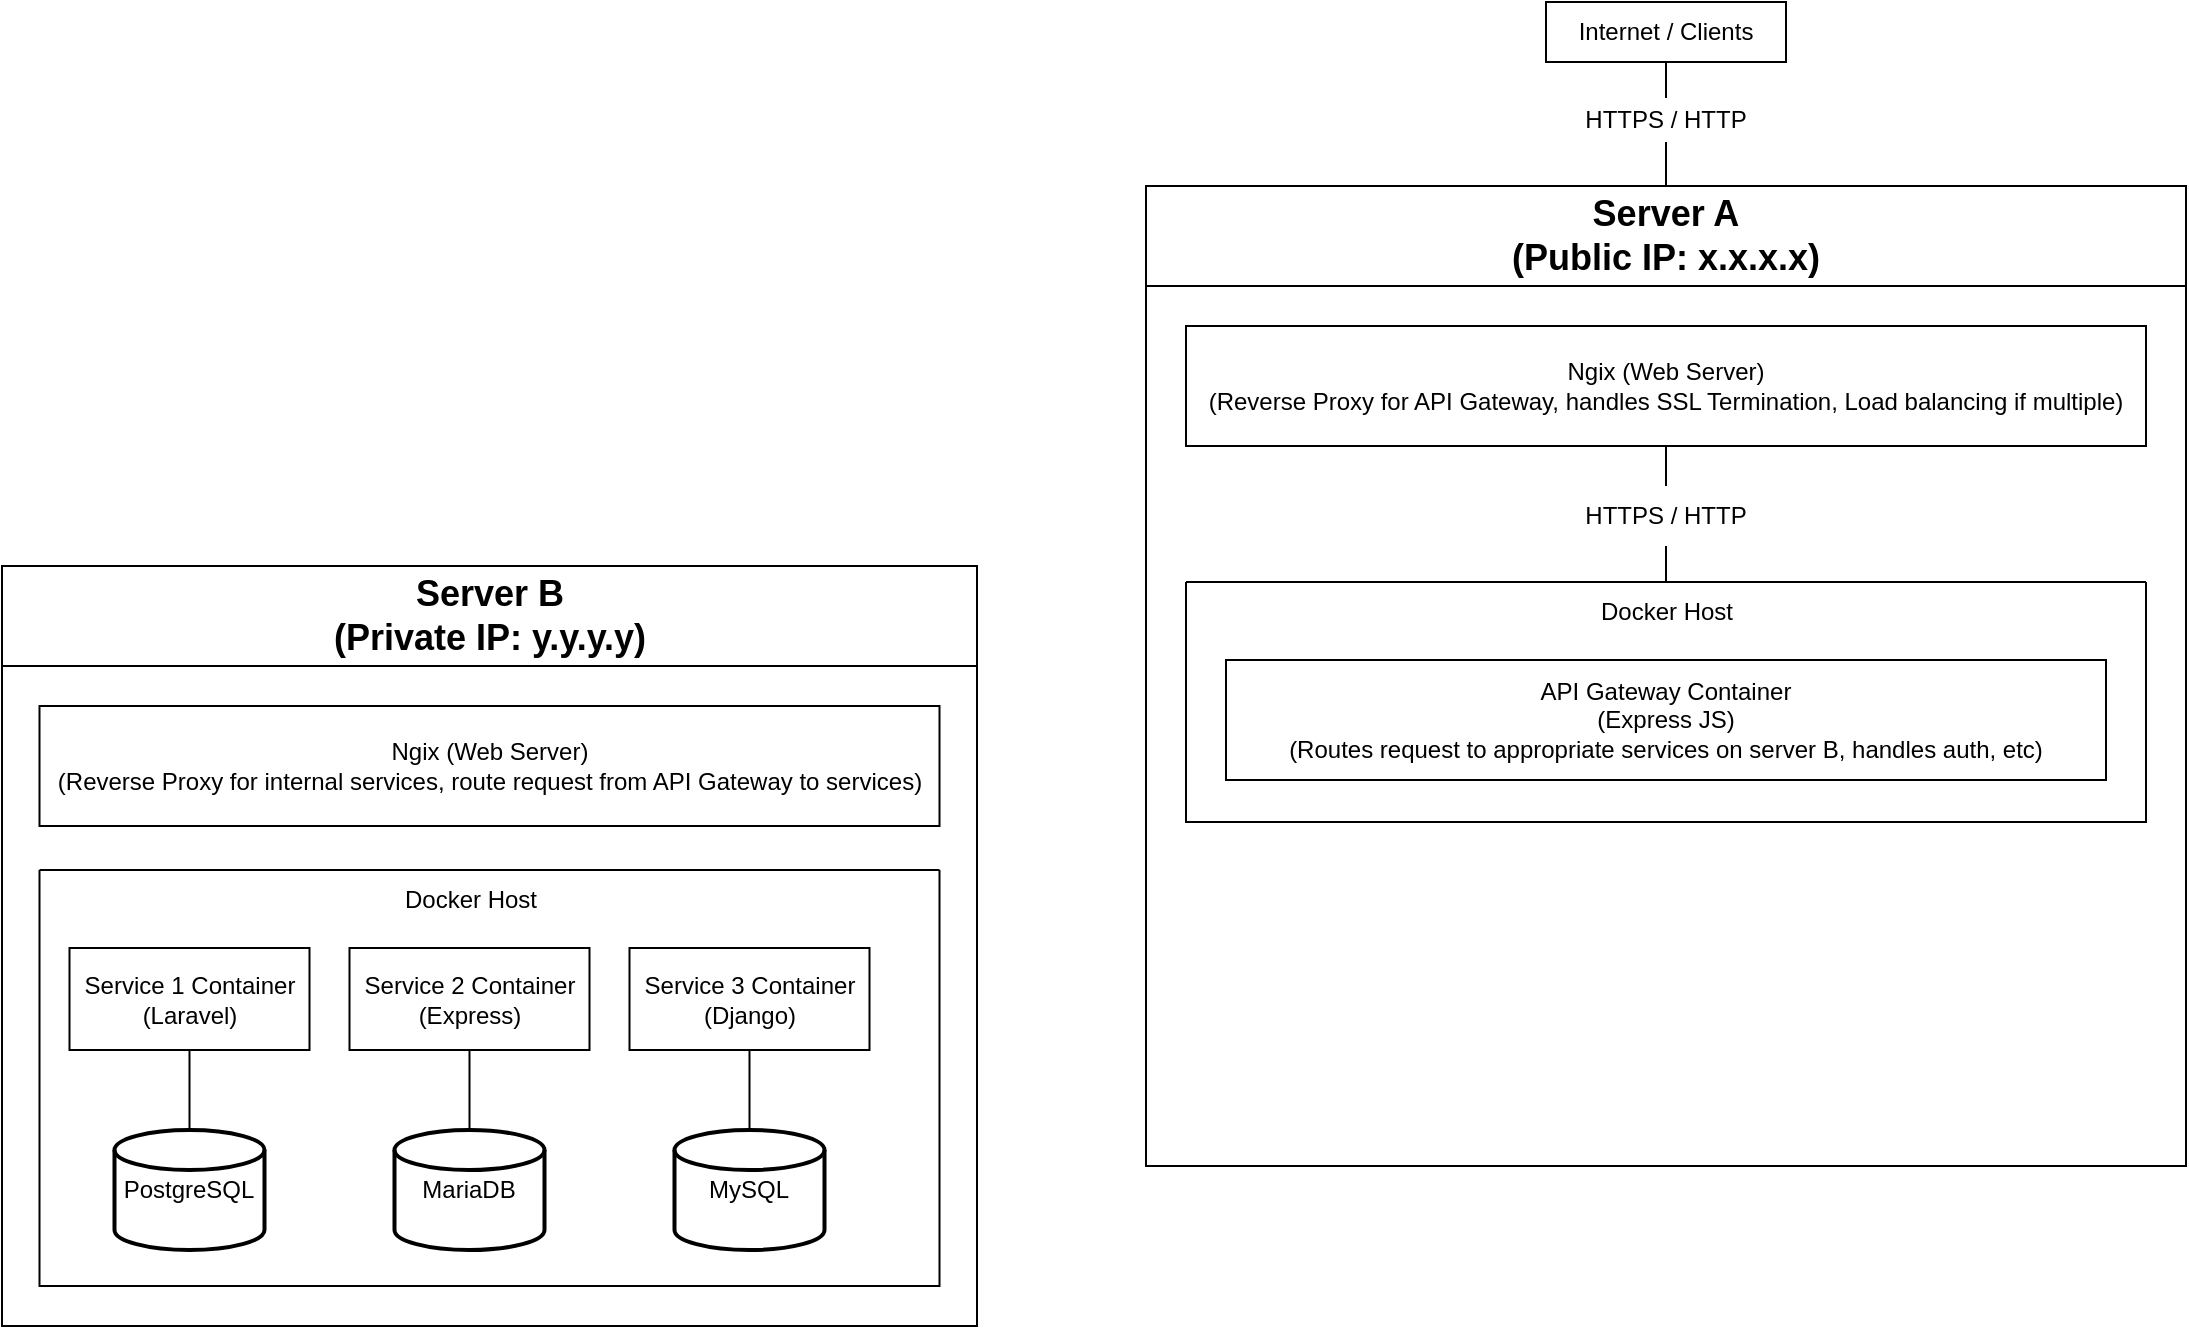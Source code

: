 <mxfile version="28.0.1">
  <diagram name="Page-1" id="WXPvGVMjKcDE35FTdCNQ">
    <mxGraphModel dx="1569" dy="1496" grid="1" gridSize="10" guides="1" tooltips="1" connect="1" arrows="1" fold="1" page="1" pageScale="1" pageWidth="850" pageHeight="1100" math="0" shadow="0">
      <root>
        <mxCell id="0" />
        <mxCell id="1" parent="0" />
        <mxCell id="3OMwjzpLB7cQj-1kULPp-2" value="&lt;h2&gt;Server A&lt;br&gt;(Public IP: x.x.x.x)&lt;/h2&gt;" style="swimlane;whiteSpace=wrap;html=1;startSize=50;" parent="1" vertex="1">
          <mxGeometry x="510" y="-930" width="520" height="490" as="geometry">
            <mxRectangle x="400" y="-510" width="130" height="40" as="alternateBounds" />
          </mxGeometry>
        </mxCell>
        <mxCell id="3OMwjzpLB7cQj-1kULPp-4" value="Ngix (Web Server)&lt;div&gt;(Reverse Proxy for API Gateway, handles SSL Termination, Load balancing if multiple)&lt;/div&gt;" style="rounded=0;whiteSpace=wrap;html=1;" parent="3OMwjzpLB7cQj-1kULPp-2" vertex="1">
          <mxGeometry x="20" y="70" width="480" height="60" as="geometry" />
        </mxCell>
        <mxCell id="3OMwjzpLB7cQj-1kULPp-11" value="" style="swimlane;startSize=0;" parent="3OMwjzpLB7cQj-1kULPp-2" vertex="1">
          <mxGeometry x="20" y="198" width="480" height="120" as="geometry" />
        </mxCell>
        <mxCell id="3OMwjzpLB7cQj-1kULPp-10" value="API Gateway Container&lt;div&gt;(Express JS)&lt;/div&gt;&lt;div&gt;(Routes request to appropriate services on server B, handles auth, etc)&lt;/div&gt;" style="rounded=0;whiteSpace=wrap;html=1;" parent="3OMwjzpLB7cQj-1kULPp-11" vertex="1">
          <mxGeometry x="20" y="39" width="440" height="60" as="geometry" />
        </mxCell>
        <mxCell id="3OMwjzpLB7cQj-1kULPp-12" value="Docker Host" style="text;html=1;align=center;verticalAlign=middle;resizable=0;points=[];autosize=1;strokeColor=none;fillColor=none;" parent="3OMwjzpLB7cQj-1kULPp-11" vertex="1">
          <mxGeometry x="195" width="90" height="30" as="geometry" />
        </mxCell>
        <mxCell id="UlkETmmc-7L0bvYlxfBp-24" value="HTTPS / HTTP" style="text;html=1;align=center;verticalAlign=middle;whiteSpace=wrap;rounded=0;" vertex="1" parent="3OMwjzpLB7cQj-1kULPp-2">
          <mxGeometry x="215" y="150" width="90" height="30" as="geometry" />
        </mxCell>
        <mxCell id="UlkETmmc-7L0bvYlxfBp-25" value="" style="endArrow=none;html=1;rounded=0;entryX=0.5;entryY=1;entryDx=0;entryDy=0;" edge="1" source="UlkETmmc-7L0bvYlxfBp-24" parent="3OMwjzpLB7cQj-1kULPp-2" target="3OMwjzpLB7cQj-1kULPp-4">
          <mxGeometry width="50" height="50" relative="1" as="geometry">
            <mxPoint x="245" y="200" as="sourcePoint" />
            <mxPoint x="315" y="30" as="targetPoint" />
          </mxGeometry>
        </mxCell>
        <mxCell id="UlkETmmc-7L0bvYlxfBp-26" value="" style="endArrow=none;html=1;rounded=0;exitX=0.5;exitY=1;exitDx=0;exitDy=0;entryX=0.5;entryY=0;entryDx=0;entryDy=0;" edge="1" source="UlkETmmc-7L0bvYlxfBp-24" parent="3OMwjzpLB7cQj-1kULPp-2" target="3OMwjzpLB7cQj-1kULPp-11">
          <mxGeometry width="50" height="50" relative="1" as="geometry">
            <mxPoint x="325" y="60" as="sourcePoint" />
            <mxPoint x="315" y="120" as="targetPoint" />
          </mxGeometry>
        </mxCell>
        <mxCell id="UlkETmmc-7L0bvYlxfBp-20" value="Internet / Clients" style="rounded=0;whiteSpace=wrap;html=1;" vertex="1" parent="1">
          <mxGeometry x="710" y="-1022" width="120" height="30" as="geometry" />
        </mxCell>
        <mxCell id="UlkETmmc-7L0bvYlxfBp-21" value="HTTPS / HTTP" style="text;html=1;align=center;verticalAlign=middle;whiteSpace=wrap;rounded=0;" vertex="1" parent="1">
          <mxGeometry x="725" y="-974" width="90" height="22" as="geometry" />
        </mxCell>
        <mxCell id="UlkETmmc-7L0bvYlxfBp-22" value="" style="endArrow=none;html=1;rounded=0;entryX=0.5;entryY=1;entryDx=0;entryDy=0;" edge="1" parent="1" source="UlkETmmc-7L0bvYlxfBp-21" target="UlkETmmc-7L0bvYlxfBp-20">
          <mxGeometry width="50" height="50" relative="1" as="geometry">
            <mxPoint x="700" y="-850" as="sourcePoint" />
            <mxPoint x="750" y="-900" as="targetPoint" />
          </mxGeometry>
        </mxCell>
        <mxCell id="UlkETmmc-7L0bvYlxfBp-23" value="" style="endArrow=none;html=1;rounded=0;exitX=0.5;exitY=1;exitDx=0;exitDy=0;" edge="1" parent="1" source="UlkETmmc-7L0bvYlxfBp-21" target="3OMwjzpLB7cQj-1kULPp-2">
          <mxGeometry width="50" height="50" relative="1" as="geometry">
            <mxPoint x="780" y="-990" as="sourcePoint" />
            <mxPoint x="780" y="-1010" as="targetPoint" />
          </mxGeometry>
        </mxCell>
        <mxCell id="UlkETmmc-7L0bvYlxfBp-27" value="&lt;h2&gt;Server B&lt;br&gt;(Private IP: y.y.y.y)&lt;/h2&gt;" style="swimlane;whiteSpace=wrap;html=1;startSize=50;" vertex="1" parent="1">
          <mxGeometry x="-62" y="-740" width="487.5" height="380" as="geometry">
            <mxRectangle x="400" y="-510" width="130" height="40" as="alternateBounds" />
          </mxGeometry>
        </mxCell>
        <mxCell id="UlkETmmc-7L0bvYlxfBp-28" value="Ngix (Web Server)&lt;div&gt;(Reverse Proxy for internal services, route request from API Gateway to services)&lt;/div&gt;" style="rounded=0;whiteSpace=wrap;html=1;" vertex="1" parent="UlkETmmc-7L0bvYlxfBp-27">
          <mxGeometry x="18.75" y="70" width="450" height="60" as="geometry" />
        </mxCell>
        <mxCell id="UlkETmmc-7L0bvYlxfBp-29" value="" style="swimlane;startSize=0;" vertex="1" parent="UlkETmmc-7L0bvYlxfBp-27">
          <mxGeometry x="18.75" y="152" width="450" height="208" as="geometry" />
        </mxCell>
        <mxCell id="UlkETmmc-7L0bvYlxfBp-30" value="Service 1 Container&lt;div&gt;(Laravel)&lt;/div&gt;" style="rounded=0;whiteSpace=wrap;html=1;" vertex="1" parent="UlkETmmc-7L0bvYlxfBp-29">
          <mxGeometry x="15" y="39" width="120" height="51" as="geometry" />
        </mxCell>
        <mxCell id="UlkETmmc-7L0bvYlxfBp-31" value="Docker Host" style="text;html=1;align=center;verticalAlign=middle;resizable=0;points=[];autosize=1;strokeColor=none;fillColor=none;" vertex="1" parent="UlkETmmc-7L0bvYlxfBp-29">
          <mxGeometry x="170" width="90" height="30" as="geometry" />
        </mxCell>
        <mxCell id="UlkETmmc-7L0bvYlxfBp-32" value="Service 2 Container&lt;div&gt;(Express)&lt;/div&gt;" style="rounded=0;whiteSpace=wrap;html=1;" vertex="1" parent="UlkETmmc-7L0bvYlxfBp-29">
          <mxGeometry x="155" y="39" width="120" height="51" as="geometry" />
        </mxCell>
        <mxCell id="UlkETmmc-7L0bvYlxfBp-33" value="Service 3 Container&lt;div&gt;(Django)&lt;/div&gt;" style="rounded=0;whiteSpace=wrap;html=1;" vertex="1" parent="UlkETmmc-7L0bvYlxfBp-29">
          <mxGeometry x="295" y="39" width="120" height="51" as="geometry" />
        </mxCell>
        <mxCell id="UlkETmmc-7L0bvYlxfBp-34" value="PostgreSQL" style="strokeWidth=2;html=1;shape=mxgraph.flowchart.database;whiteSpace=wrap;" vertex="1" parent="UlkETmmc-7L0bvYlxfBp-29">
          <mxGeometry x="37.5" y="130" width="75" height="60" as="geometry" />
        </mxCell>
        <mxCell id="UlkETmmc-7L0bvYlxfBp-35" value="MariaDB" style="strokeWidth=2;html=1;shape=mxgraph.flowchart.database;whiteSpace=wrap;" vertex="1" parent="UlkETmmc-7L0bvYlxfBp-29">
          <mxGeometry x="177.5" y="130" width="75" height="60" as="geometry" />
        </mxCell>
        <mxCell id="UlkETmmc-7L0bvYlxfBp-36" value="MySQL" style="strokeWidth=2;html=1;shape=mxgraph.flowchart.database;whiteSpace=wrap;" vertex="1" parent="UlkETmmc-7L0bvYlxfBp-29">
          <mxGeometry x="317.5" y="130" width="75" height="60" as="geometry" />
        </mxCell>
        <mxCell id="UlkETmmc-7L0bvYlxfBp-37" value="" style="endArrow=none;html=1;rounded=0;exitX=0.5;exitY=1;exitDx=0;exitDy=0;" edge="1" parent="UlkETmmc-7L0bvYlxfBp-29" source="UlkETmmc-7L0bvYlxfBp-30" target="UlkETmmc-7L0bvYlxfBp-34">
          <mxGeometry width="50" height="50" relative="1" as="geometry">
            <mxPoint x="230" y="38" as="sourcePoint" />
            <mxPoint x="280" y="-12" as="targetPoint" />
          </mxGeometry>
        </mxCell>
        <mxCell id="UlkETmmc-7L0bvYlxfBp-38" value="" style="endArrow=none;html=1;rounded=0;exitX=0.5;exitY=1;exitDx=0;exitDy=0;" edge="1" parent="UlkETmmc-7L0bvYlxfBp-29" source="UlkETmmc-7L0bvYlxfBp-32" target="UlkETmmc-7L0bvYlxfBp-35">
          <mxGeometry width="50" height="50" relative="1" as="geometry">
            <mxPoint x="85" y="100" as="sourcePoint" />
            <mxPoint x="85" y="140" as="targetPoint" />
          </mxGeometry>
        </mxCell>
        <mxCell id="UlkETmmc-7L0bvYlxfBp-39" value="" style="endArrow=none;html=1;rounded=0;exitX=0.5;exitY=1;exitDx=0;exitDy=0;entryX=0.5;entryY=0;entryDx=0;entryDy=0;entryPerimeter=0;" edge="1" parent="UlkETmmc-7L0bvYlxfBp-29" source="UlkETmmc-7L0bvYlxfBp-33" target="UlkETmmc-7L0bvYlxfBp-36">
          <mxGeometry width="50" height="50" relative="1" as="geometry">
            <mxPoint x="225" y="100" as="sourcePoint" />
            <mxPoint x="225" y="140" as="targetPoint" />
          </mxGeometry>
        </mxCell>
      </root>
    </mxGraphModel>
  </diagram>
</mxfile>
